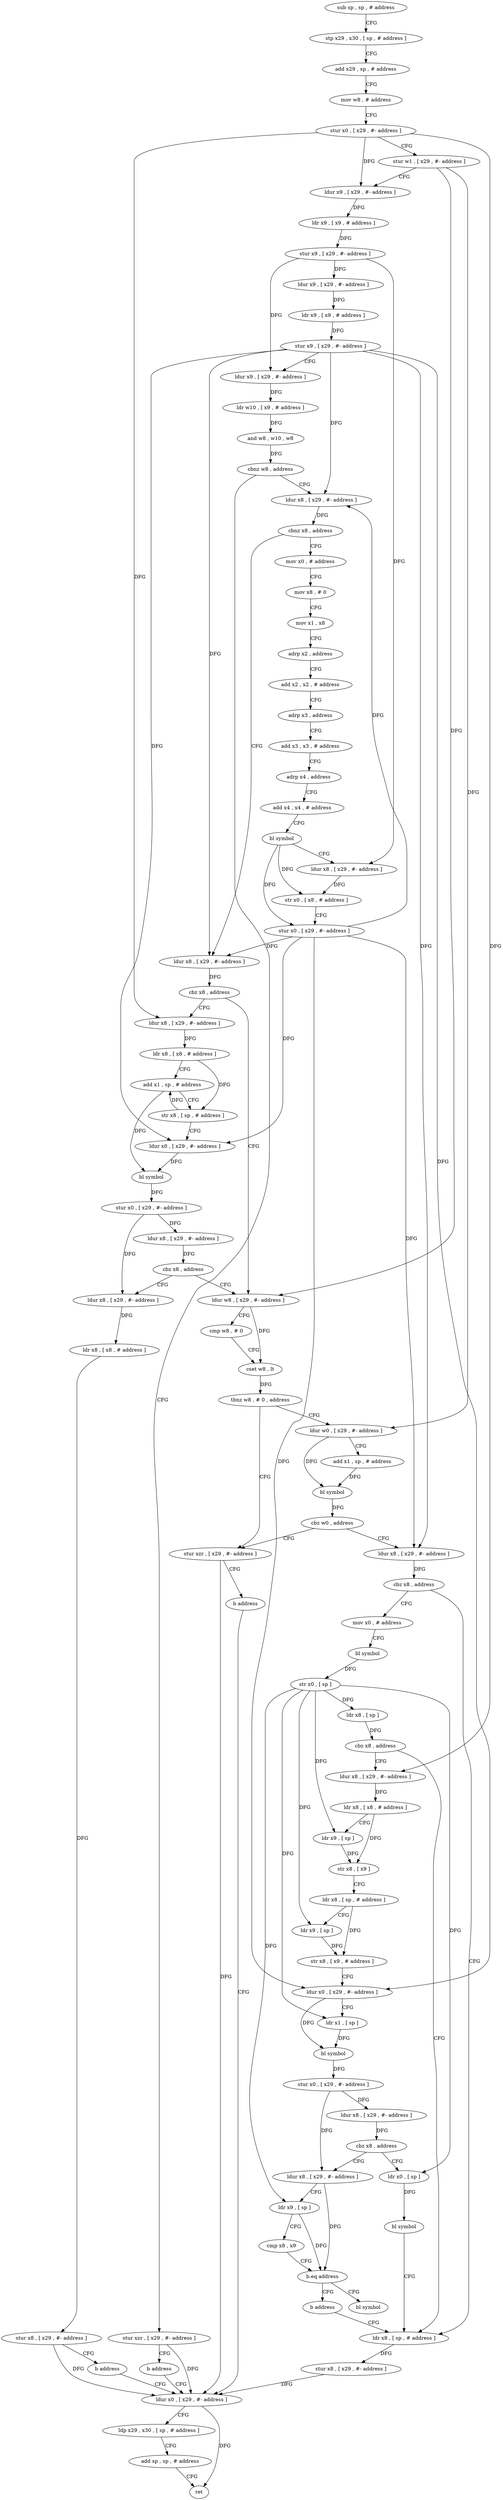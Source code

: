 digraph "func" {
"4225340" [label = "sub sp , sp , # address" ]
"4225344" [label = "stp x29 , x30 , [ sp , # address ]" ]
"4225348" [label = "add x29 , sp , # address" ]
"4225352" [label = "mov w8 , # address" ]
"4225356" [label = "stur x0 , [ x29 , #- address ]" ]
"4225360" [label = "stur w1 , [ x29 , #- address ]" ]
"4225364" [label = "ldur x9 , [ x29 , #- address ]" ]
"4225368" [label = "ldr x9 , [ x9 , # address ]" ]
"4225372" [label = "stur x9 , [ x29 , #- address ]" ]
"4225376" [label = "ldur x9 , [ x29 , #- address ]" ]
"4225380" [label = "ldr x9 , [ x9 , # address ]" ]
"4225384" [label = "stur x9 , [ x29 , #- address ]" ]
"4225388" [label = "ldur x9 , [ x29 , #- address ]" ]
"4225392" [label = "ldr w10 , [ x9 , # address ]" ]
"4225396" [label = "and w8 , w10 , w8" ]
"4225400" [label = "cbnz w8 , address" ]
"4225412" [label = "ldur x8 , [ x29 , #- address ]" ]
"4225404" [label = "stur xzr , [ x29 , #- address ]" ]
"4225416" [label = "cbnz x8 , address" ]
"4225472" [label = "ldur x8 , [ x29 , #- address ]" ]
"4225420" [label = "mov x0 , # address" ]
"4225408" [label = "b address" ]
"4225692" [label = "ldur x0 , [ x29 , #- address ]" ]
"4225476" [label = "cbz x8 , address" ]
"4225532" [label = "ldur w8 , [ x29 , #- address ]" ]
"4225480" [label = "ldur x8 , [ x29 , #- address ]" ]
"4225424" [label = "mov x8 , # 0" ]
"4225428" [label = "mov x1 , x8" ]
"4225432" [label = "adrp x2 , address" ]
"4225436" [label = "add x2 , x2 , # address" ]
"4225440" [label = "adrp x3 , address" ]
"4225444" [label = "add x3 , x3 , # address" ]
"4225448" [label = "adrp x4 , address" ]
"4225452" [label = "add x4 , x4 , # address" ]
"4225456" [label = "bl symbol" ]
"4225460" [label = "ldur x8 , [ x29 , #- address ]" ]
"4225464" [label = "str x0 , [ x8 , # address ]" ]
"4225468" [label = "stur x0 , [ x29 , #- address ]" ]
"4225696" [label = "ldp x29 , x30 , [ sp , # address ]" ]
"4225700" [label = "add sp , sp , # address" ]
"4225704" [label = "ret" ]
"4225536" [label = "cmp w8 , # 0" ]
"4225540" [label = "cset w8 , lt" ]
"4225544" [label = "tbnz w8 , # 0 , address" ]
"4225564" [label = "stur xzr , [ x29 , #- address ]" ]
"4225548" [label = "ldur w0 , [ x29 , #- address ]" ]
"4225484" [label = "ldr x8 , [ x8 , # address ]" ]
"4225488" [label = "add x1 , sp , # address" ]
"4225492" [label = "str x8 , [ sp , # address ]" ]
"4225496" [label = "ldur x0 , [ x29 , #- address ]" ]
"4225500" [label = "bl symbol" ]
"4225504" [label = "stur x0 , [ x29 , #- address ]" ]
"4225508" [label = "ldur x8 , [ x29 , #- address ]" ]
"4225512" [label = "cbz x8 , address" ]
"4225516" [label = "ldur x8 , [ x29 , #- address ]" ]
"4225568" [label = "b address" ]
"4225552" [label = "add x1 , sp , # address" ]
"4225556" [label = "bl symbol" ]
"4225560" [label = "cbz w0 , address" ]
"4225572" [label = "ldur x8 , [ x29 , #- address ]" ]
"4225520" [label = "ldr x8 , [ x8 , # address ]" ]
"4225524" [label = "stur x8 , [ x29 , #- address ]" ]
"4225528" [label = "b address" ]
"4225576" [label = "cbz x8 , address" ]
"4225684" [label = "ldr x8 , [ sp , # address ]" ]
"4225580" [label = "mov x0 , # address" ]
"4225688" [label = "stur x8 , [ x29 , #- address ]" ]
"4225584" [label = "bl symbol" ]
"4225588" [label = "str x0 , [ sp ]" ]
"4225592" [label = "ldr x8 , [ sp ]" ]
"4225596" [label = "cbz x8 , address" ]
"4225600" [label = "ldur x8 , [ x29 , #- address ]" ]
"4225604" [label = "ldr x8 , [ x8 , # address ]" ]
"4225608" [label = "ldr x9 , [ sp ]" ]
"4225612" [label = "str x8 , [ x9 ]" ]
"4225616" [label = "ldr x8 , [ sp , # address ]" ]
"4225620" [label = "ldr x9 , [ sp ]" ]
"4225624" [label = "str x8 , [ x9 , # address ]" ]
"4225628" [label = "ldur x0 , [ x29 , #- address ]" ]
"4225632" [label = "ldr x1 , [ sp ]" ]
"4225636" [label = "bl symbol" ]
"4225640" [label = "stur x0 , [ x29 , #- address ]" ]
"4225644" [label = "ldur x8 , [ x29 , #- address ]" ]
"4225648" [label = "cbz x8 , address" ]
"4225676" [label = "ldr x0 , [ sp ]" ]
"4225652" [label = "ldur x8 , [ x29 , #- address ]" ]
"4225680" [label = "bl symbol" ]
"4225656" [label = "ldr x9 , [ sp ]" ]
"4225660" [label = "cmp x8 , x9" ]
"4225664" [label = "b.eq address" ]
"4225672" [label = "b address" ]
"4225668" [label = "bl symbol" ]
"4225340" -> "4225344" [ label = "CFG" ]
"4225344" -> "4225348" [ label = "CFG" ]
"4225348" -> "4225352" [ label = "CFG" ]
"4225352" -> "4225356" [ label = "CFG" ]
"4225356" -> "4225360" [ label = "CFG" ]
"4225356" -> "4225364" [ label = "DFG" ]
"4225356" -> "4225480" [ label = "DFG" ]
"4225356" -> "4225600" [ label = "DFG" ]
"4225360" -> "4225364" [ label = "CFG" ]
"4225360" -> "4225532" [ label = "DFG" ]
"4225360" -> "4225548" [ label = "DFG" ]
"4225364" -> "4225368" [ label = "DFG" ]
"4225368" -> "4225372" [ label = "DFG" ]
"4225372" -> "4225376" [ label = "DFG" ]
"4225372" -> "4225388" [ label = "DFG" ]
"4225372" -> "4225460" [ label = "DFG" ]
"4225376" -> "4225380" [ label = "DFG" ]
"4225380" -> "4225384" [ label = "DFG" ]
"4225384" -> "4225388" [ label = "CFG" ]
"4225384" -> "4225412" [ label = "DFG" ]
"4225384" -> "4225472" [ label = "DFG" ]
"4225384" -> "4225496" [ label = "DFG" ]
"4225384" -> "4225572" [ label = "DFG" ]
"4225384" -> "4225628" [ label = "DFG" ]
"4225388" -> "4225392" [ label = "DFG" ]
"4225392" -> "4225396" [ label = "DFG" ]
"4225396" -> "4225400" [ label = "DFG" ]
"4225400" -> "4225412" [ label = "CFG" ]
"4225400" -> "4225404" [ label = "CFG" ]
"4225412" -> "4225416" [ label = "DFG" ]
"4225404" -> "4225408" [ label = "CFG" ]
"4225404" -> "4225692" [ label = "DFG" ]
"4225416" -> "4225472" [ label = "CFG" ]
"4225416" -> "4225420" [ label = "CFG" ]
"4225472" -> "4225476" [ label = "DFG" ]
"4225420" -> "4225424" [ label = "CFG" ]
"4225408" -> "4225692" [ label = "CFG" ]
"4225692" -> "4225696" [ label = "CFG" ]
"4225692" -> "4225704" [ label = "DFG" ]
"4225476" -> "4225532" [ label = "CFG" ]
"4225476" -> "4225480" [ label = "CFG" ]
"4225532" -> "4225536" [ label = "CFG" ]
"4225532" -> "4225540" [ label = "DFG" ]
"4225480" -> "4225484" [ label = "DFG" ]
"4225424" -> "4225428" [ label = "CFG" ]
"4225428" -> "4225432" [ label = "CFG" ]
"4225432" -> "4225436" [ label = "CFG" ]
"4225436" -> "4225440" [ label = "CFG" ]
"4225440" -> "4225444" [ label = "CFG" ]
"4225444" -> "4225448" [ label = "CFG" ]
"4225448" -> "4225452" [ label = "CFG" ]
"4225452" -> "4225456" [ label = "CFG" ]
"4225456" -> "4225460" [ label = "CFG" ]
"4225456" -> "4225464" [ label = "DFG" ]
"4225456" -> "4225468" [ label = "DFG" ]
"4225460" -> "4225464" [ label = "DFG" ]
"4225464" -> "4225468" [ label = "CFG" ]
"4225468" -> "4225472" [ label = "DFG" ]
"4225468" -> "4225412" [ label = "DFG" ]
"4225468" -> "4225496" [ label = "DFG" ]
"4225468" -> "4225572" [ label = "DFG" ]
"4225468" -> "4225628" [ label = "DFG" ]
"4225696" -> "4225700" [ label = "CFG" ]
"4225700" -> "4225704" [ label = "CFG" ]
"4225536" -> "4225540" [ label = "CFG" ]
"4225540" -> "4225544" [ label = "DFG" ]
"4225544" -> "4225564" [ label = "CFG" ]
"4225544" -> "4225548" [ label = "CFG" ]
"4225564" -> "4225568" [ label = "CFG" ]
"4225564" -> "4225692" [ label = "DFG" ]
"4225548" -> "4225552" [ label = "CFG" ]
"4225548" -> "4225556" [ label = "DFG" ]
"4225484" -> "4225488" [ label = "CFG" ]
"4225484" -> "4225492" [ label = "DFG" ]
"4225488" -> "4225492" [ label = "CFG" ]
"4225488" -> "4225500" [ label = "DFG" ]
"4225492" -> "4225496" [ label = "CFG" ]
"4225492" -> "4225488" [ label = "DFG" ]
"4225496" -> "4225500" [ label = "DFG" ]
"4225500" -> "4225504" [ label = "DFG" ]
"4225504" -> "4225508" [ label = "DFG" ]
"4225504" -> "4225516" [ label = "DFG" ]
"4225508" -> "4225512" [ label = "DFG" ]
"4225512" -> "4225532" [ label = "CFG" ]
"4225512" -> "4225516" [ label = "CFG" ]
"4225516" -> "4225520" [ label = "DFG" ]
"4225568" -> "4225692" [ label = "CFG" ]
"4225552" -> "4225556" [ label = "DFG" ]
"4225556" -> "4225560" [ label = "DFG" ]
"4225560" -> "4225572" [ label = "CFG" ]
"4225560" -> "4225564" [ label = "CFG" ]
"4225572" -> "4225576" [ label = "DFG" ]
"4225520" -> "4225524" [ label = "DFG" ]
"4225524" -> "4225528" [ label = "CFG" ]
"4225524" -> "4225692" [ label = "DFG" ]
"4225528" -> "4225692" [ label = "CFG" ]
"4225576" -> "4225684" [ label = "CFG" ]
"4225576" -> "4225580" [ label = "CFG" ]
"4225684" -> "4225688" [ label = "DFG" ]
"4225580" -> "4225584" [ label = "CFG" ]
"4225688" -> "4225692" [ label = "DFG" ]
"4225584" -> "4225588" [ label = "DFG" ]
"4225588" -> "4225592" [ label = "DFG" ]
"4225588" -> "4225608" [ label = "DFG" ]
"4225588" -> "4225620" [ label = "DFG" ]
"4225588" -> "4225632" [ label = "DFG" ]
"4225588" -> "4225676" [ label = "DFG" ]
"4225588" -> "4225656" [ label = "DFG" ]
"4225592" -> "4225596" [ label = "DFG" ]
"4225596" -> "4225684" [ label = "CFG" ]
"4225596" -> "4225600" [ label = "CFG" ]
"4225600" -> "4225604" [ label = "DFG" ]
"4225604" -> "4225608" [ label = "CFG" ]
"4225604" -> "4225612" [ label = "DFG" ]
"4225608" -> "4225612" [ label = "DFG" ]
"4225612" -> "4225616" [ label = "CFG" ]
"4225616" -> "4225620" [ label = "CFG" ]
"4225616" -> "4225624" [ label = "DFG" ]
"4225620" -> "4225624" [ label = "DFG" ]
"4225624" -> "4225628" [ label = "CFG" ]
"4225628" -> "4225632" [ label = "CFG" ]
"4225628" -> "4225636" [ label = "DFG" ]
"4225632" -> "4225636" [ label = "DFG" ]
"4225636" -> "4225640" [ label = "DFG" ]
"4225640" -> "4225644" [ label = "DFG" ]
"4225640" -> "4225652" [ label = "DFG" ]
"4225644" -> "4225648" [ label = "DFG" ]
"4225648" -> "4225676" [ label = "CFG" ]
"4225648" -> "4225652" [ label = "CFG" ]
"4225676" -> "4225680" [ label = "DFG" ]
"4225652" -> "4225656" [ label = "CFG" ]
"4225652" -> "4225664" [ label = "DFG" ]
"4225680" -> "4225684" [ label = "CFG" ]
"4225656" -> "4225660" [ label = "CFG" ]
"4225656" -> "4225664" [ label = "DFG" ]
"4225660" -> "4225664" [ label = "CFG" ]
"4225664" -> "4225672" [ label = "CFG" ]
"4225664" -> "4225668" [ label = "CFG" ]
"4225672" -> "4225684" [ label = "CFG" ]
}
